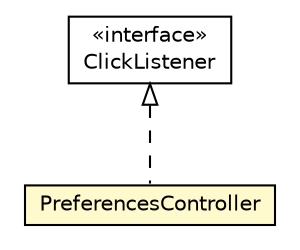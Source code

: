 #!/usr/local/bin/dot
#
# Class diagram 
# Generated by UMLGraph version R5_6-24-gf6e263 (http://www.umlgraph.org/)
#

digraph G {
	edge [fontname="Helvetica",fontsize=10,labelfontname="Helvetica",labelfontsize=10];
	node [fontname="Helvetica",fontsize=10,shape=plaintext];
	nodesep=0.25;
	ranksep=0.5;
	// org.universAAL.tools.ucc.controller.preferences.PreferencesController
	c86948 [label=<<table title="org.universAAL.tools.ucc.controller.preferences.PreferencesController" border="0" cellborder="1" cellspacing="0" cellpadding="2" port="p" bgcolor="lemonChiffon" href="./PreferencesController.html">
		<tr><td><table border="0" cellspacing="0" cellpadding="1">
<tr><td align="center" balign="center"> PreferencesController </td></tr>
		</table></td></tr>
		</table>>, URL="./PreferencesController.html", fontname="Helvetica", fontcolor="black", fontsize=10.0];
	//org.universAAL.tools.ucc.controller.preferences.PreferencesController implements com.vaadin.ui.Button.ClickListener
	c86994:p -> c86948:p [dir=back,arrowtail=empty,style=dashed];
	// com.vaadin.ui.Button.ClickListener
	c86994 [label=<<table title="com.vaadin.ui.Button.ClickListener" border="0" cellborder="1" cellspacing="0" cellpadding="2" port="p" href="http://java.sun.com/j2se/1.4.2/docs/api/com/vaadin/ui/Button/ClickListener.html">
		<tr><td><table border="0" cellspacing="0" cellpadding="1">
<tr><td align="center" balign="center"> &#171;interface&#187; </td></tr>
<tr><td align="center" balign="center"> ClickListener </td></tr>
		</table></td></tr>
		</table>>, URL="http://java.sun.com/j2se/1.4.2/docs/api/com/vaadin/ui/Button/ClickListener.html", fontname="Helvetica", fontcolor="black", fontsize=10.0];
}

